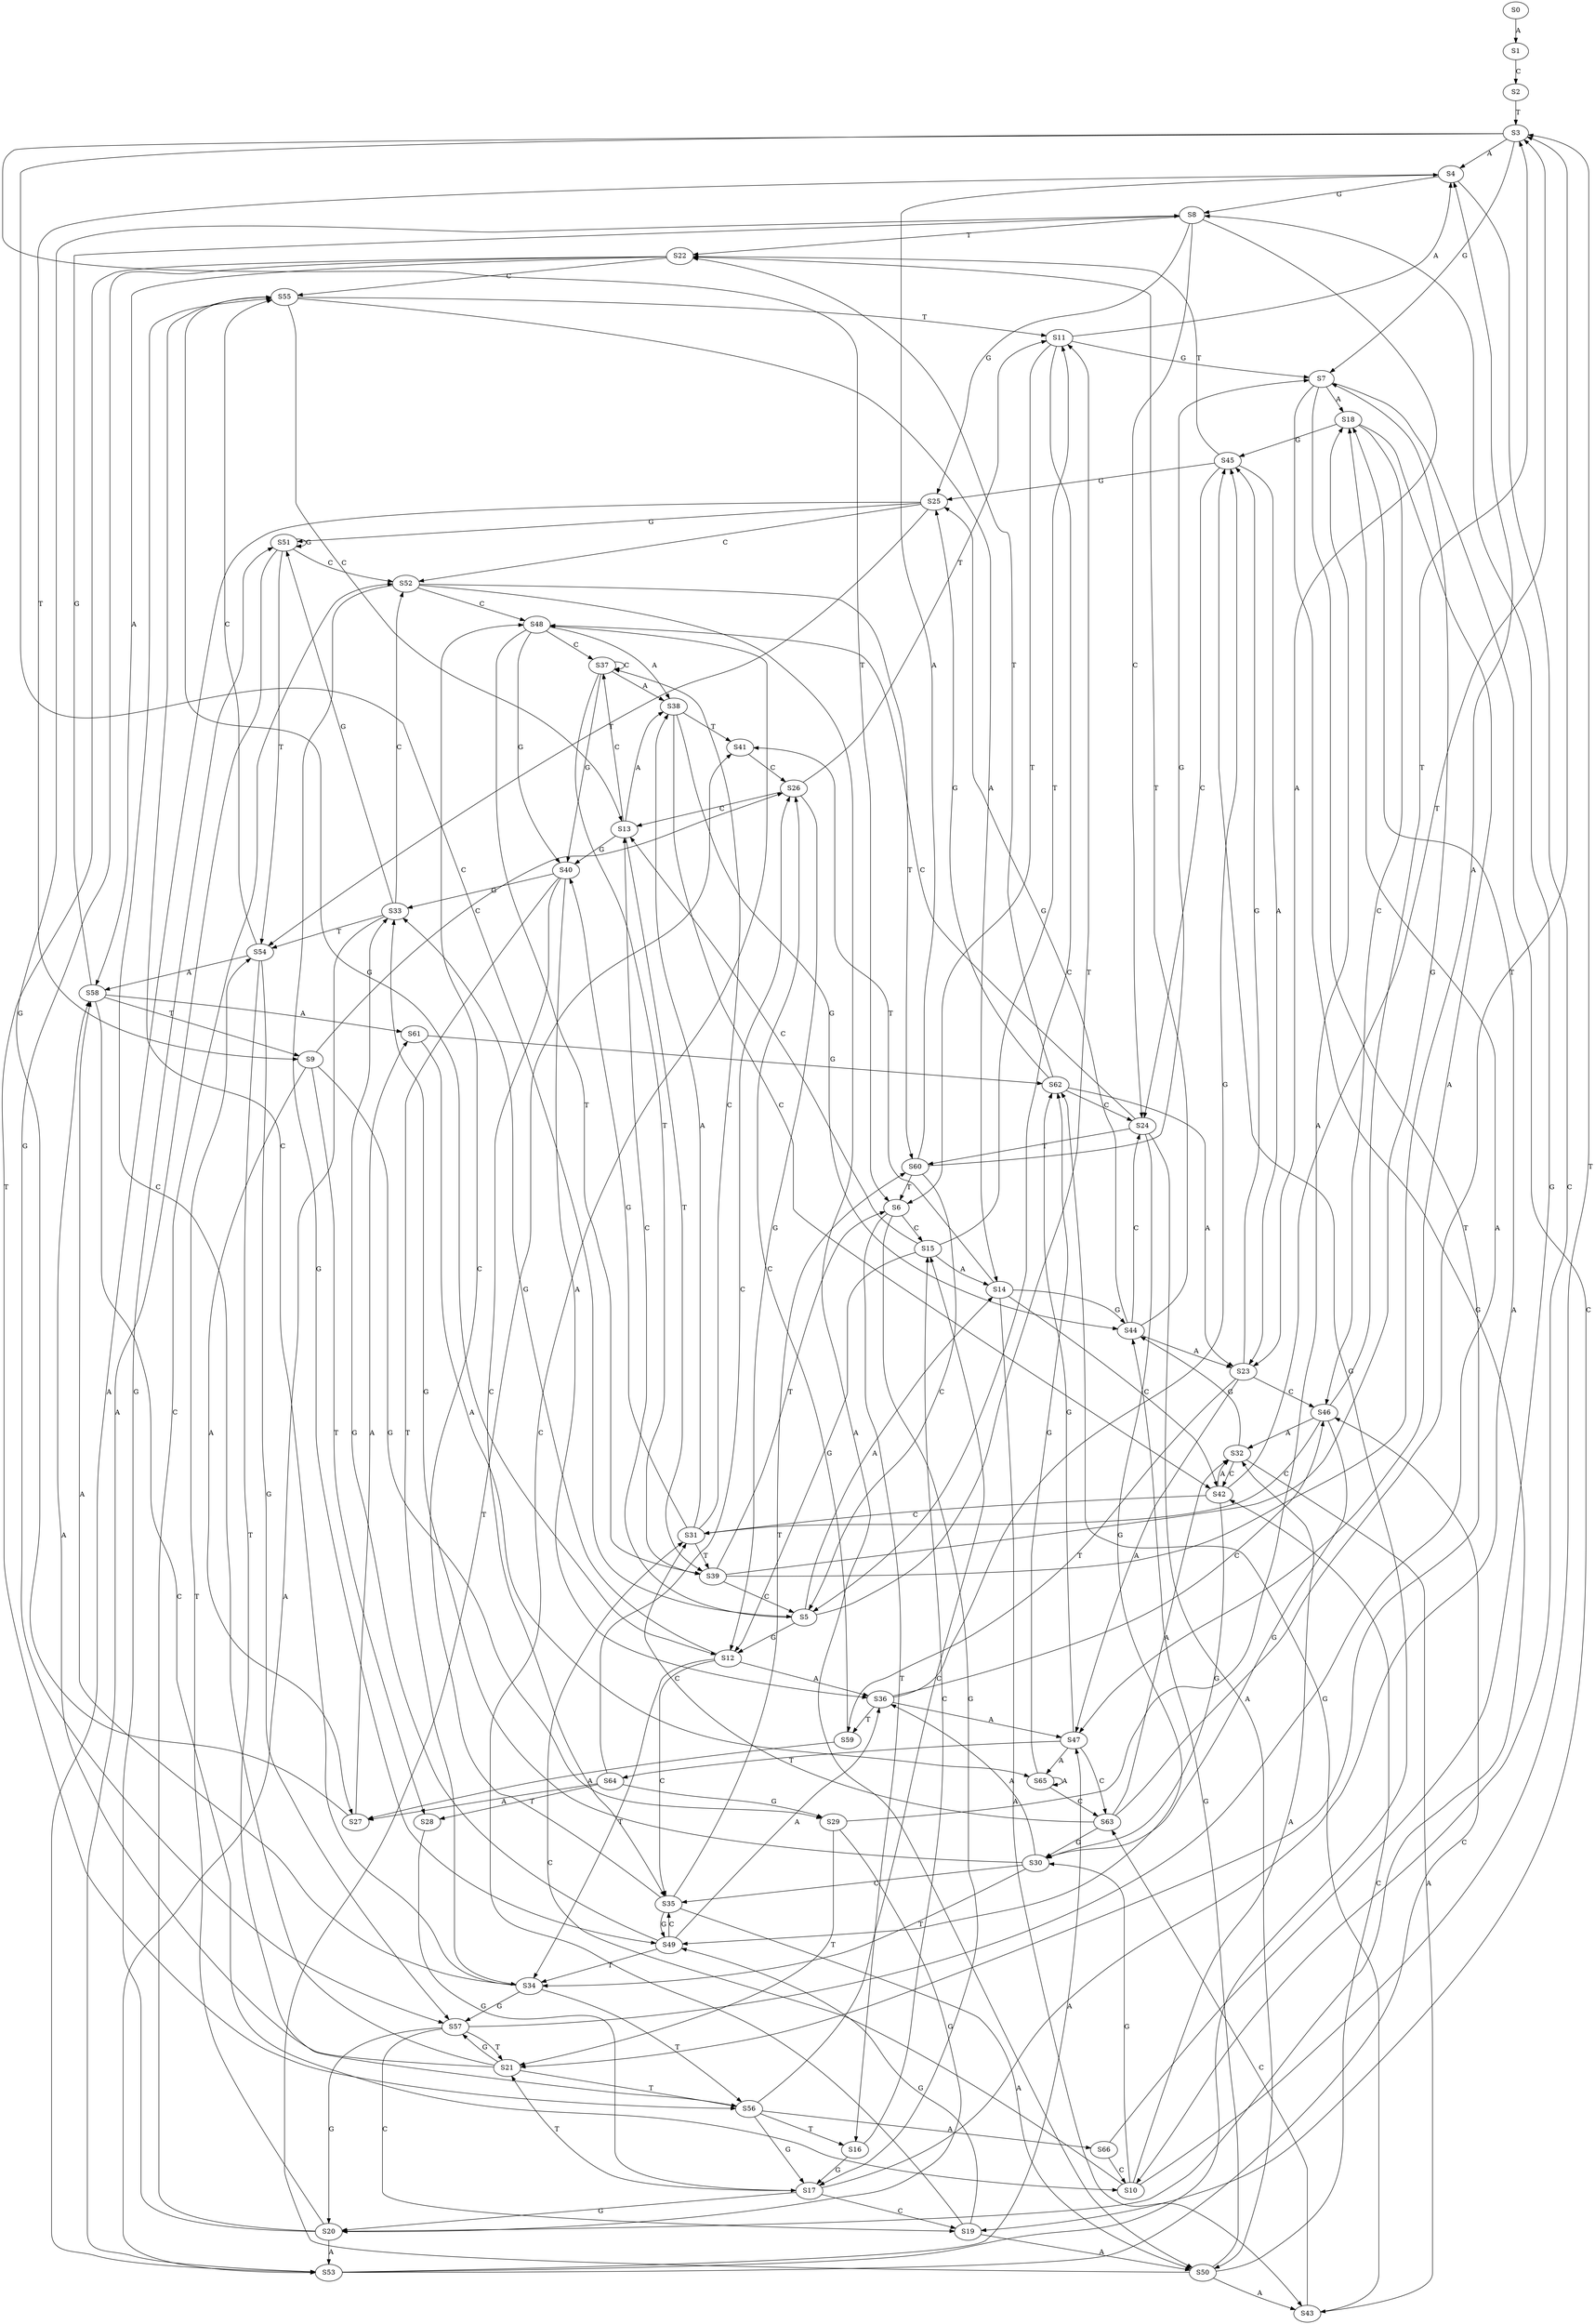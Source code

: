 strict digraph  {
	S0 -> S1 [ label = A ];
	S1 -> S2 [ label = C ];
	S2 -> S3 [ label = T ];
	S3 -> S4 [ label = A ];
	S3 -> S5 [ label = C ];
	S3 -> S6 [ label = T ];
	S3 -> S7 [ label = G ];
	S4 -> S8 [ label = G ];
	S4 -> S9 [ label = T ];
	S4 -> S10 [ label = C ];
	S5 -> S11 [ label = T ];
	S5 -> S12 [ label = G ];
	S5 -> S13 [ label = C ];
	S5 -> S14 [ label = A ];
	S6 -> S15 [ label = C ];
	S6 -> S16 [ label = T ];
	S6 -> S17 [ label = G ];
	S7 -> S18 [ label = A ];
	S7 -> S19 [ label = C ];
	S7 -> S20 [ label = G ];
	S7 -> S21 [ label = T ];
	S8 -> S22 [ label = T ];
	S8 -> S23 [ label = A ];
	S8 -> S24 [ label = C ];
	S8 -> S25 [ label = G ];
	S9 -> S26 [ label = C ];
	S9 -> S27 [ label = A ];
	S9 -> S28 [ label = T ];
	S9 -> S29 [ label = G ];
	S10 -> S30 [ label = G ];
	S10 -> S3 [ label = T ];
	S10 -> S31 [ label = C ];
	S10 -> S32 [ label = A ];
	S11 -> S7 [ label = G ];
	S11 -> S5 [ label = C ];
	S11 -> S4 [ label = A ];
	S11 -> S6 [ label = T ];
	S12 -> S33 [ label = G ];
	S12 -> S34 [ label = T ];
	S12 -> S35 [ label = C ];
	S12 -> S36 [ label = A ];
	S13 -> S37 [ label = C ];
	S13 -> S38 [ label = A ];
	S13 -> S39 [ label = T ];
	S13 -> S40 [ label = G ];
	S14 -> S41 [ label = T ];
	S14 -> S42 [ label = C ];
	S14 -> S43 [ label = A ];
	S14 -> S44 [ label = G ];
	S15 -> S14 [ label = A ];
	S15 -> S13 [ label = C ];
	S15 -> S12 [ label = G ];
	S15 -> S11 [ label = T ];
	S16 -> S17 [ label = G ];
	S16 -> S15 [ label = C ];
	S17 -> S20 [ label = G ];
	S17 -> S19 [ label = C ];
	S17 -> S21 [ label = T ];
	S17 -> S18 [ label = A ];
	S18 -> S45 [ label = G ];
	S18 -> S46 [ label = C ];
	S18 -> S47 [ label = A ];
	S19 -> S48 [ label = C ];
	S19 -> S49 [ label = G ];
	S19 -> S50 [ label = A ];
	S20 -> S51 [ label = G ];
	S20 -> S52 [ label = C ];
	S20 -> S53 [ label = A ];
	S20 -> S54 [ label = T ];
	S21 -> S55 [ label = C ];
	S21 -> S56 [ label = T ];
	S21 -> S57 [ label = G ];
	S21 -> S58 [ label = A ];
	S22 -> S58 [ label = A ];
	S22 -> S55 [ label = C ];
	S22 -> S57 [ label = G ];
	S22 -> S56 [ label = T ];
	S23 -> S47 [ label = A ];
	S23 -> S46 [ label = C ];
	S23 -> S59 [ label = T ];
	S23 -> S45 [ label = G ];
	S24 -> S48 [ label = C ];
	S24 -> S50 [ label = A ];
	S24 -> S49 [ label = G ];
	S24 -> S60 [ label = T ];
	S25 -> S53 [ label = A ];
	S25 -> S51 [ label = G ];
	S25 -> S54 [ label = T ];
	S25 -> S52 [ label = C ];
	S26 -> S13 [ label = C ];
	S26 -> S12 [ label = G ];
	S26 -> S11 [ label = T ];
	S27 -> S8 [ label = G ];
	S27 -> S61 [ label = A ];
	S28 -> S17 [ label = G ];
	S29 -> S20 [ label = G ];
	S29 -> S18 [ label = A ];
	S29 -> S21 [ label = T ];
	S30 -> S33 [ label = G ];
	S30 -> S36 [ label = A ];
	S30 -> S34 [ label = T ];
	S30 -> S35 [ label = C ];
	S31 -> S37 [ label = C ];
	S31 -> S38 [ label = A ];
	S31 -> S39 [ label = T ];
	S31 -> S40 [ label = G ];
	S32 -> S44 [ label = G ];
	S32 -> S42 [ label = C ];
	S32 -> S43 [ label = A ];
	S33 -> S53 [ label = A ];
	S33 -> S51 [ label = G ];
	S33 -> S52 [ label = C ];
	S33 -> S54 [ label = T ];
	S34 -> S55 [ label = C ];
	S34 -> S58 [ label = A ];
	S34 -> S57 [ label = G ];
	S34 -> S56 [ label = T ];
	S35 -> S49 [ label = G ];
	S35 -> S60 [ label = T ];
	S35 -> S48 [ label = C ];
	S35 -> S50 [ label = A ];
	S36 -> S47 [ label = A ];
	S36 -> S46 [ label = C ];
	S36 -> S45 [ label = G ];
	S36 -> S59 [ label = T ];
	S37 -> S40 [ label = G ];
	S37 -> S37 [ label = C ];
	S37 -> S38 [ label = A ];
	S37 -> S39 [ label = T ];
	S38 -> S44 [ label = G ];
	S38 -> S41 [ label = T ];
	S38 -> S42 [ label = C ];
	S39 -> S7 [ label = G ];
	S39 -> S5 [ label = C ];
	S39 -> S6 [ label = T ];
	S39 -> S4 [ label = A ];
	S40 -> S36 [ label = A ];
	S40 -> S33 [ label = G ];
	S40 -> S34 [ label = T ];
	S40 -> S35 [ label = C ];
	S41 -> S26 [ label = C ];
	S42 -> S3 [ label = T ];
	S42 -> S31 [ label = C ];
	S42 -> S32 [ label = A ];
	S42 -> S30 [ label = G ];
	S43 -> S62 [ label = G ];
	S43 -> S63 [ label = C ];
	S44 -> S25 [ label = G ];
	S44 -> S22 [ label = T ];
	S44 -> S23 [ label = A ];
	S44 -> S24 [ label = C ];
	S45 -> S22 [ label = T ];
	S45 -> S25 [ label = G ];
	S45 -> S23 [ label = A ];
	S45 -> S24 [ label = C ];
	S46 -> S3 [ label = T ];
	S46 -> S30 [ label = G ];
	S46 -> S31 [ label = C ];
	S46 -> S32 [ label = A ];
	S47 -> S64 [ label = T ];
	S47 -> S63 [ label = C ];
	S47 -> S65 [ label = A ];
	S47 -> S62 [ label = G ];
	S48 -> S40 [ label = G ];
	S48 -> S38 [ label = A ];
	S48 -> S39 [ label = T ];
	S48 -> S37 [ label = C ];
	S49 -> S33 [ label = G ];
	S49 -> S36 [ label = A ];
	S49 -> S34 [ label = T ];
	S49 -> S35 [ label = C ];
	S50 -> S44 [ label = G ];
	S50 -> S42 [ label = C ];
	S50 -> S43 [ label = A ];
	S50 -> S41 [ label = T ];
	S51 -> S54 [ label = T ];
	S51 -> S52 [ label = C ];
	S51 -> S51 [ label = G ];
	S51 -> S53 [ label = A ];
	S52 -> S60 [ label = T ];
	S52 -> S48 [ label = C ];
	S52 -> S50 [ label = A ];
	S52 -> S49 [ label = G ];
	S53 -> S47 [ label = A ];
	S53 -> S45 [ label = G ];
	S53 -> S46 [ label = C ];
	S54 -> S58 [ label = A ];
	S54 -> S55 [ label = C ];
	S54 -> S57 [ label = G ];
	S54 -> S56 [ label = T ];
	S55 -> S11 [ label = T ];
	S55 -> S12 [ label = G ];
	S55 -> S14 [ label = A ];
	S55 -> S13 [ label = C ];
	S56 -> S15 [ label = C ];
	S56 -> S17 [ label = G ];
	S56 -> S66 [ label = A ];
	S56 -> S16 [ label = T ];
	S57 -> S21 [ label = T ];
	S57 -> S20 [ label = G ];
	S57 -> S18 [ label = A ];
	S57 -> S19 [ label = C ];
	S58 -> S9 [ label = T ];
	S58 -> S8 [ label = G ];
	S58 -> S61 [ label = A ];
	S58 -> S10 [ label = C ];
	S59 -> S27 [ label = A ];
	S59 -> S26 [ label = C ];
	S60 -> S4 [ label = A ];
	S60 -> S5 [ label = C ];
	S60 -> S6 [ label = T ];
	S60 -> S7 [ label = G ];
	S61 -> S62 [ label = G ];
	S61 -> S65 [ label = A ];
	S62 -> S22 [ label = T ];
	S62 -> S23 [ label = A ];
	S62 -> S24 [ label = C ];
	S62 -> S25 [ label = G ];
	S63 -> S32 [ label = A ];
	S63 -> S31 [ label = C ];
	S63 -> S30 [ label = G ];
	S63 -> S3 [ label = T ];
	S64 -> S27 [ label = A ];
	S64 -> S26 [ label = C ];
	S64 -> S29 [ label = G ];
	S64 -> S28 [ label = T ];
	S65 -> S62 [ label = G ];
	S65 -> S63 [ label = C ];
	S65 -> S65 [ label = A ];
	S66 -> S10 [ label = C ];
	S66 -> S8 [ label = G ];
}
